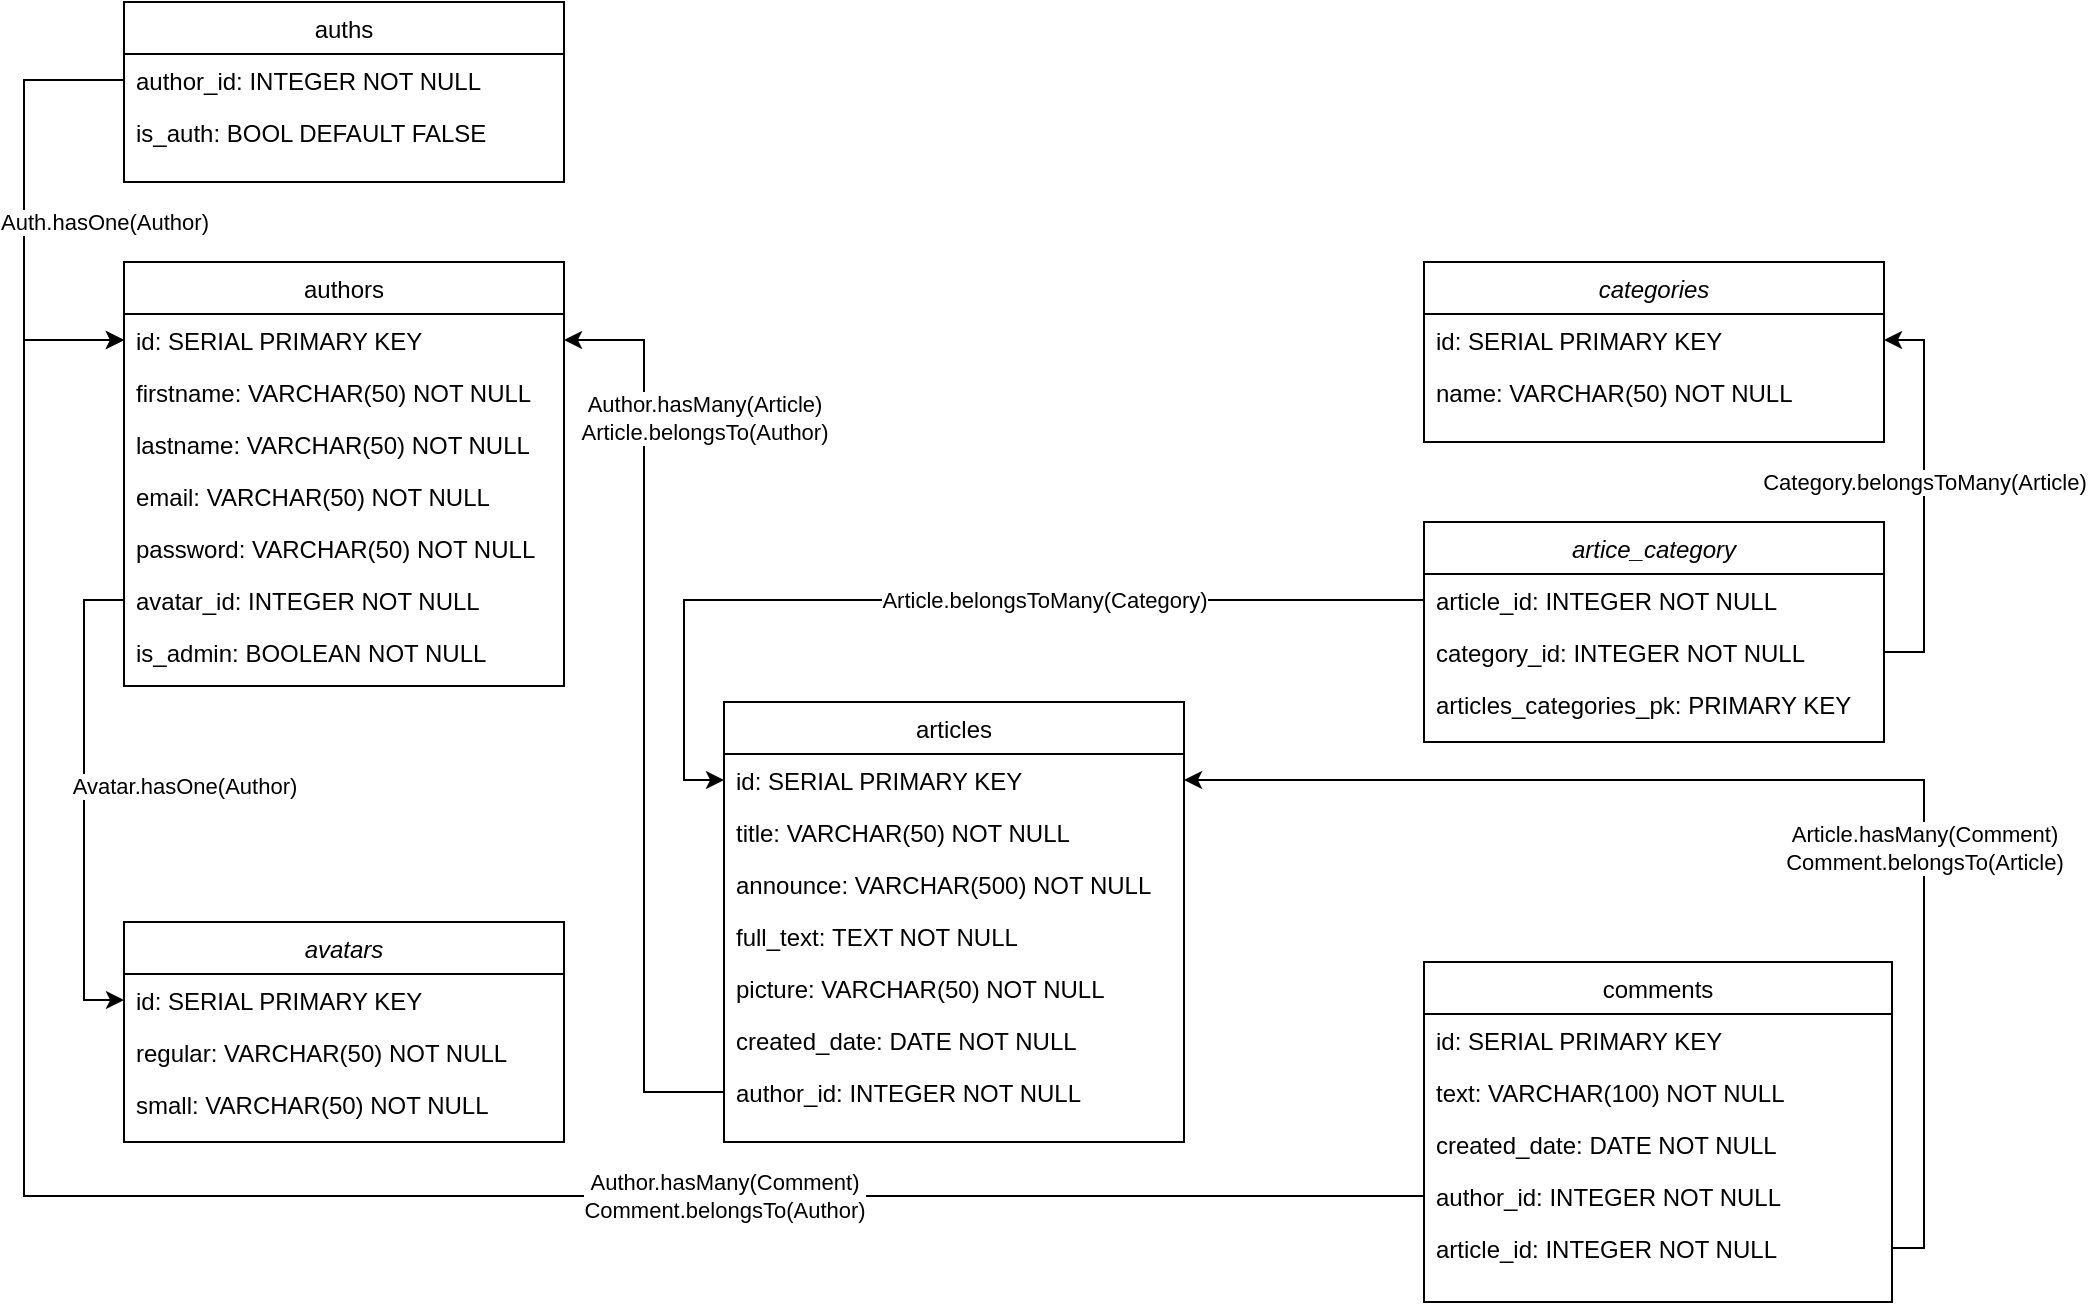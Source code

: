 <mxfile version="13.10.0" type="device"><diagram id="C5RBs43oDa-KdzZeNtuy" name="Page-1"><mxGraphModel dx="2354" dy="772" grid="1" gridSize="10" guides="1" tooltips="1" connect="1" arrows="1" fold="1" page="1" pageScale="1" pageWidth="1169" pageHeight="827" math="0" shadow="0"><root><mxCell id="WIyWlLk6GJQsqaUBKTNV-0"/><mxCell id="WIyWlLk6GJQsqaUBKTNV-1" parent="WIyWlLk6GJQsqaUBKTNV-0"/><mxCell id="sIBZP6ed0q-M89DWAa-X-18" value="Category.belongsToMany(Article)" style="edgeStyle=orthogonalEdgeStyle;rounded=0;orthogonalLoop=1;jettySize=auto;html=1;exitX=1;exitY=0.5;exitDx=0;exitDy=0;entryX=1;entryY=0.5;entryDx=0;entryDy=0;startArrow=classic;startFill=1;endArrow=none;endFill=0;" parent="WIyWlLk6GJQsqaUBKTNV-1" source="zkfFHV4jXpPFQw0GAbJ--1" target="sIBZP6ed0q-M89DWAa-X-8" edge="1"><mxGeometry x="-0.071" relative="1" as="geometry"><Array as="points"><mxPoint x="-110" y="257"/><mxPoint x="-110" y="413"/></Array><mxPoint as="offset"/></mxGeometry></mxCell><mxCell id="sIBZP6ed0q-M89DWAa-X-19" value="Article.belongsToMany(Category)" style="edgeStyle=orthogonalEdgeStyle;rounded=0;orthogonalLoop=1;jettySize=auto;html=1;exitX=0;exitY=0.5;exitDx=0;exitDy=0;entryX=0;entryY=0.5;entryDx=0;entryDy=0;" parent="WIyWlLk6GJQsqaUBKTNV-1" source="sIBZP6ed0q-M89DWAa-X-7" target="zkfFHV4jXpPFQw0GAbJ--14" edge="1"><mxGeometry x="-0.208" relative="1" as="geometry"><mxPoint as="offset"/></mxGeometry></mxCell><mxCell id="sIBZP6ed0q-M89DWAa-X-43" value="Avatar.hasOne(Author)" style="edgeStyle=orthogonalEdgeStyle;rounded=0;orthogonalLoop=1;jettySize=auto;html=1;exitX=0;exitY=0.5;exitDx=0;exitDy=0;entryX=0;entryY=0.5;entryDx=0;entryDy=0;startArrow=classic;startFill=1;endArrow=none;endFill=0;" parent="WIyWlLk6GJQsqaUBKTNV-1" source="sIBZP6ed0q-M89DWAa-X-32" target="sIBZP6ed0q-M89DWAa-X-41" edge="1"><mxGeometry x="0.058" y="-50" relative="1" as="geometry"><mxPoint as="offset"/></mxGeometry></mxCell><mxCell id="sIBZP6ed0q-M89DWAa-X-53" style="edgeStyle=orthogonalEdgeStyle;rounded=0;orthogonalLoop=1;jettySize=auto;html=1;exitX=1;exitY=0.5;exitDx=0;exitDy=0;entryX=0;entryY=0.5;entryDx=0;entryDy=0;endArrow=none;endFill=0;startArrow=classic;startFill=1;" parent="WIyWlLk6GJQsqaUBKTNV-1" source="sIBZP6ed0q-M89DWAa-X-36" target="sIBZP6ed0q-M89DWAa-X-4" edge="1"><mxGeometry relative="1" as="geometry"/></mxCell><mxCell id="-PSLUHbApzqk6ked49oc-2" value="Author.hasMany(Article)&lt;br&gt;Article.belongsTo(Author)" style="edgeLabel;html=1;align=center;verticalAlign=middle;resizable=0;points=[];" parent="sIBZP6ed0q-M89DWAa-X-53" vertex="1" connectable="0"><mxGeometry x="-0.623" y="1" relative="1" as="geometry"><mxPoint x="29" y="-7" as="offset"/></mxGeometry></mxCell><mxCell id="sIBZP6ed0q-M89DWAa-X-54" value="Author.hasMany(Comment)&lt;br&gt;Comment.belongsTo(Author)" style="edgeStyle=orthogonalEdgeStyle;rounded=0;orthogonalLoop=1;jettySize=auto;html=1;exitX=0;exitY=0.5;exitDx=0;exitDy=0;entryX=0;entryY=0.5;entryDx=0;entryDy=0;startArrow=classic;startFill=1;endArrow=none;endFill=0;" parent="WIyWlLk6GJQsqaUBKTNV-1" source="sIBZP6ed0q-M89DWAa-X-36" target="sIBZP6ed0q-M89DWAa-X-27" edge="1"><mxGeometry x="0.406" relative="1" as="geometry"><Array as="points"><mxPoint x="-1060" y="257"/><mxPoint x="-1060" y="685"/></Array><mxPoint as="offset"/></mxGeometry></mxCell><mxCell id="xtKjrQn7Yb9hIwvT28nN-2" style="edgeStyle=orthogonalEdgeStyle;rounded=0;orthogonalLoop=1;jettySize=auto;html=1;exitX=1;exitY=0.5;exitDx=0;exitDy=0;entryX=1;entryY=0.5;entryDx=0;entryDy=0;" parent="WIyWlLk6GJQsqaUBKTNV-1" source="xtKjrQn7Yb9hIwvT28nN-0" target="zkfFHV4jXpPFQw0GAbJ--14" edge="1"><mxGeometry relative="1" as="geometry"><Array as="points"><mxPoint x="-110" y="711"/><mxPoint x="-110" y="477"/></Array></mxGeometry></mxCell><mxCell id="-PSLUHbApzqk6ked49oc-1" value="Article.hasMany(Comment)&lt;br&gt;Comment.belongsTo(Article)" style="edgeLabel;html=1;align=center;verticalAlign=middle;resizable=0;points=[];" parent="xtKjrQn7Yb9hIwvT28nN-2" vertex="1" connectable="0"><mxGeometry x="-0.303" relative="1" as="geometry"><mxPoint as="offset"/></mxGeometry></mxCell><mxCell id="oq3RqlfPrP0k9tE7H6ai-7" style="edgeStyle=orthogonalEdgeStyle;rounded=0;orthogonalLoop=1;jettySize=auto;html=1;entryX=0;entryY=0.5;entryDx=0;entryDy=0;exitX=0;exitY=0.5;exitDx=0;exitDy=0;" parent="WIyWlLk6GJQsqaUBKTNV-1" source="oq3RqlfPrP0k9tE7H6ai-1" target="sIBZP6ed0q-M89DWAa-X-36" edge="1"><mxGeometry relative="1" as="geometry"><mxPoint x="-1020" y="158" as="sourcePoint"/><Array as="points"><mxPoint x="-1060" y="127"/><mxPoint x="-1060" y="257"/></Array></mxGeometry></mxCell><mxCell id="oq3RqlfPrP0k9tE7H6ai-8" value="Auth.hasOne(Author)" style="edgeLabel;html=1;align=center;verticalAlign=middle;resizable=0;points=[];" parent="oq3RqlfPrP0k9tE7H6ai-7" vertex="1" connectable="0"><mxGeometry x="-0.039" y="-1" relative="1" as="geometry"><mxPoint x="41" y="10.17" as="offset"/></mxGeometry></mxCell><mxCell id="sIBZP6ed0q-M89DWAa-X-35" value="authors" style="swimlane;fontStyle=0;align=center;verticalAlign=top;childLayout=stackLayout;horizontal=1;startSize=26;horizontalStack=0;resizeParent=1;resizeLast=0;collapsible=1;marginBottom=0;rounded=0;shadow=0;strokeWidth=1;" parent="WIyWlLk6GJQsqaUBKTNV-1" vertex="1"><mxGeometry x="-1010" y="218" width="220" height="212" as="geometry"><mxRectangle x="340" y="380" width="170" height="26" as="alternateBounds"/></mxGeometry></mxCell><mxCell id="sIBZP6ed0q-M89DWAa-X-36" value="id: SERIAL PRIMARY KEY" style="text;align=left;verticalAlign=top;spacingLeft=4;spacingRight=4;overflow=hidden;rotatable=0;points=[[0,0.5],[1,0.5]];portConstraint=eastwest;" parent="sIBZP6ed0q-M89DWAa-X-35" vertex="1"><mxGeometry y="26" width="220" height="26" as="geometry"/></mxCell><mxCell id="sIBZP6ed0q-M89DWAa-X-37" value="firstname: VARCHAR(50) NOT NULL" style="text;align=left;verticalAlign=top;spacingLeft=4;spacingRight=4;overflow=hidden;rotatable=0;points=[[0,0.5],[1,0.5]];portConstraint=eastwest;" parent="sIBZP6ed0q-M89DWAa-X-35" vertex="1"><mxGeometry y="52" width="220" height="26" as="geometry"/></mxCell><mxCell id="sIBZP6ed0q-M89DWAa-X-38" value="lastname: VARCHAR(50) NOT NULL" style="text;align=left;verticalAlign=top;spacingLeft=4;spacingRight=4;overflow=hidden;rotatable=0;points=[[0,0.5],[1,0.5]];portConstraint=eastwest;" parent="sIBZP6ed0q-M89DWAa-X-35" vertex="1"><mxGeometry y="78" width="220" height="26" as="geometry"/></mxCell><mxCell id="sIBZP6ed0q-M89DWAa-X-39" value="email: VARCHAR(50) NOT NULL" style="text;align=left;verticalAlign=top;spacingLeft=4;spacingRight=4;overflow=hidden;rotatable=0;points=[[0,0.5],[1,0.5]];portConstraint=eastwest;" parent="sIBZP6ed0q-M89DWAa-X-35" vertex="1"><mxGeometry y="104" width="220" height="26" as="geometry"/></mxCell><mxCell id="AIYnIqs9YWHL7tV_ErEL-0" value="password: VARCHAR(50) NOT NULL" style="text;align=left;verticalAlign=top;spacingLeft=4;spacingRight=4;overflow=hidden;rotatable=0;points=[[0,0.5],[1,0.5]];portConstraint=eastwest;" parent="sIBZP6ed0q-M89DWAa-X-35" vertex="1"><mxGeometry y="130" width="220" height="26" as="geometry"/></mxCell><mxCell id="sIBZP6ed0q-M89DWAa-X-41" value="avatar_id: INTEGER NOT NULL" style="text;align=left;verticalAlign=top;spacingLeft=4;spacingRight=4;overflow=hidden;rotatable=0;points=[[0,0.5],[1,0.5]];portConstraint=eastwest;" parent="sIBZP6ed0q-M89DWAa-X-35" vertex="1"><mxGeometry y="156" width="220" height="26" as="geometry"/></mxCell><mxCell id="BSeKOqZn_UYF5U6Zus08-0" value="is_admin: BOOLEAN NOT NULL" style="text;align=left;verticalAlign=top;spacingLeft=4;spacingRight=4;overflow=hidden;rotatable=0;points=[[0,0.5],[1,0.5]];portConstraint=eastwest;" vertex="1" parent="sIBZP6ed0q-M89DWAa-X-35"><mxGeometry y="182" width="220" height="26" as="geometry"/></mxCell><mxCell id="zkfFHV4jXpPFQw0GAbJ--0" value="categories" style="swimlane;fontStyle=2;align=center;verticalAlign=top;childLayout=stackLayout;horizontal=1;startSize=26;horizontalStack=0;resizeParent=1;resizeLast=0;collapsible=1;marginBottom=0;rounded=0;shadow=0;strokeWidth=1;" parent="WIyWlLk6GJQsqaUBKTNV-1" vertex="1"><mxGeometry x="-360" y="218" width="230" height="90" as="geometry"><mxRectangle x="230" y="140" width="160" height="26" as="alternateBounds"/></mxGeometry></mxCell><mxCell id="zkfFHV4jXpPFQw0GAbJ--1" value="id: SERIAL PRIMARY KEY" style="text;align=left;verticalAlign=top;spacingLeft=4;spacingRight=4;overflow=hidden;rotatable=0;points=[[0,0.5],[1,0.5]];portConstraint=eastwest;" parent="zkfFHV4jXpPFQw0GAbJ--0" vertex="1"><mxGeometry y="26" width="230" height="26" as="geometry"/></mxCell><mxCell id="zkfFHV4jXpPFQw0GAbJ--2" value="name: VARCHAR(50) NOT NULL" style="text;align=left;verticalAlign=top;spacingLeft=4;spacingRight=4;overflow=hidden;rotatable=0;points=[[0,0.5],[1,0.5]];portConstraint=eastwest;rounded=0;shadow=0;html=0;" parent="zkfFHV4jXpPFQw0GAbJ--0" vertex="1"><mxGeometry y="52" width="230" height="26" as="geometry"/></mxCell><mxCell id="sIBZP6ed0q-M89DWAa-X-6" value="artice_category" style="swimlane;fontStyle=2;align=center;verticalAlign=top;childLayout=stackLayout;horizontal=1;startSize=26;horizontalStack=0;resizeParent=1;resizeLast=0;collapsible=1;marginBottom=0;rounded=0;shadow=0;strokeWidth=1;" parent="WIyWlLk6GJQsqaUBKTNV-1" vertex="1"><mxGeometry x="-360" y="348" width="230" height="110" as="geometry"><mxRectangle x="230" y="140" width="160" height="26" as="alternateBounds"/></mxGeometry></mxCell><mxCell id="sIBZP6ed0q-M89DWAa-X-7" value="article_id: INTEGER NOT NULL" style="text;align=left;verticalAlign=top;spacingLeft=4;spacingRight=4;overflow=hidden;rotatable=0;points=[[0,0.5],[1,0.5]];portConstraint=eastwest;" parent="sIBZP6ed0q-M89DWAa-X-6" vertex="1"><mxGeometry y="26" width="230" height="26" as="geometry"/></mxCell><mxCell id="sIBZP6ed0q-M89DWAa-X-8" value="category_id: INTEGER NOT NULL" style="text;align=left;verticalAlign=top;spacingLeft=4;spacingRight=4;overflow=hidden;rotatable=0;points=[[0,0.5],[1,0.5]];portConstraint=eastwest;rounded=0;shadow=0;html=0;" parent="sIBZP6ed0q-M89DWAa-X-6" vertex="1"><mxGeometry y="52" width="230" height="26" as="geometry"/></mxCell><mxCell id="sIBZP6ed0q-M89DWAa-X-10" value="articles_categories_pk: PRIMARY KEY" style="text;align=left;verticalAlign=top;spacingLeft=4;spacingRight=4;overflow=hidden;rotatable=0;points=[[0,0.5],[1,0.5]];portConstraint=eastwest;rounded=0;shadow=0;html=0;" parent="sIBZP6ed0q-M89DWAa-X-6" vertex="1"><mxGeometry y="78" width="230" height="26" as="geometry"/></mxCell><mxCell id="zkfFHV4jXpPFQw0GAbJ--13" value="articles" style="swimlane;fontStyle=0;align=center;verticalAlign=top;childLayout=stackLayout;horizontal=1;startSize=26;horizontalStack=0;resizeParent=1;resizeLast=0;collapsible=1;marginBottom=0;rounded=0;shadow=0;strokeWidth=1;" parent="WIyWlLk6GJQsqaUBKTNV-1" vertex="1"><mxGeometry x="-710" y="438" width="230" height="220" as="geometry"><mxRectangle x="340" y="380" width="170" height="26" as="alternateBounds"/></mxGeometry></mxCell><mxCell id="zkfFHV4jXpPFQw0GAbJ--14" value="id: SERIAL PRIMARY KEY" style="text;align=left;verticalAlign=top;spacingLeft=4;spacingRight=4;overflow=hidden;rotatable=0;points=[[0,0.5],[1,0.5]];portConstraint=eastwest;" parent="zkfFHV4jXpPFQw0GAbJ--13" vertex="1"><mxGeometry y="26" width="230" height="26" as="geometry"/></mxCell><mxCell id="sIBZP6ed0q-M89DWAa-X-0" value="title: VARCHAR(50) NOT NULL" style="text;align=left;verticalAlign=top;spacingLeft=4;spacingRight=4;overflow=hidden;rotatable=0;points=[[0,0.5],[1,0.5]];portConstraint=eastwest;" parent="zkfFHV4jXpPFQw0GAbJ--13" vertex="1"><mxGeometry y="52" width="230" height="26" as="geometry"/></mxCell><mxCell id="sIBZP6ed0q-M89DWAa-X-1" value="announce: VARCHAR(500) NOT NULL" style="text;align=left;verticalAlign=top;spacingLeft=4;spacingRight=4;overflow=hidden;rotatable=0;points=[[0,0.5],[1,0.5]];portConstraint=eastwest;" parent="zkfFHV4jXpPFQw0GAbJ--13" vertex="1"><mxGeometry y="78" width="230" height="26" as="geometry"/></mxCell><mxCell id="sIBZP6ed0q-M89DWAa-X-2" value="full_text: TEXT NOT NULL" style="text;align=left;verticalAlign=top;spacingLeft=4;spacingRight=4;overflow=hidden;rotatable=0;points=[[0,0.5],[1,0.5]];portConstraint=eastwest;" parent="zkfFHV4jXpPFQw0GAbJ--13" vertex="1"><mxGeometry y="104" width="230" height="26" as="geometry"/></mxCell><mxCell id="sIBZP6ed0q-M89DWAa-X-3" value="picture: VARCHAR(50) NOT NULL" style="text;align=left;verticalAlign=top;spacingLeft=4;spacingRight=4;overflow=hidden;rotatable=0;points=[[0,0.5],[1,0.5]];portConstraint=eastwest;" parent="zkfFHV4jXpPFQw0GAbJ--13" vertex="1"><mxGeometry y="130" width="230" height="26" as="geometry"/></mxCell><mxCell id="AIYnIqs9YWHL7tV_ErEL-1" value="created_date: DATE NOT NULL" style="text;align=left;verticalAlign=top;spacingLeft=4;spacingRight=4;overflow=hidden;rotatable=0;points=[[0,0.5],[1,0.5]];portConstraint=eastwest;rounded=0;shadow=0;html=0;" parent="zkfFHV4jXpPFQw0GAbJ--13" vertex="1"><mxGeometry y="156" width="230" height="26" as="geometry"/></mxCell><mxCell id="sIBZP6ed0q-M89DWAa-X-4" value="author_id: INTEGER NOT NULL" style="text;align=left;verticalAlign=top;spacingLeft=4;spacingRight=4;overflow=hidden;rotatable=0;points=[[0,0.5],[1,0.5]];portConstraint=eastwest;" parent="zkfFHV4jXpPFQw0GAbJ--13" vertex="1"><mxGeometry y="182" width="230" height="26" as="geometry"/></mxCell><mxCell id="sIBZP6ed0q-M89DWAa-X-31" value="avatars" style="swimlane;fontStyle=2;align=center;verticalAlign=top;childLayout=stackLayout;horizontal=1;startSize=26;horizontalStack=0;resizeParent=1;resizeLast=0;collapsible=1;marginBottom=0;rounded=0;shadow=0;strokeWidth=1;" parent="WIyWlLk6GJQsqaUBKTNV-1" vertex="1"><mxGeometry x="-1010" y="548" width="220" height="110" as="geometry"><mxRectangle x="230" y="140" width="160" height="26" as="alternateBounds"/></mxGeometry></mxCell><mxCell id="sIBZP6ed0q-M89DWAa-X-32" value="id: SERIAL PRIMARY KEY" style="text;align=left;verticalAlign=top;spacingLeft=4;spacingRight=4;overflow=hidden;rotatable=0;points=[[0,0.5],[1,0.5]];portConstraint=eastwest;" parent="sIBZP6ed0q-M89DWAa-X-31" vertex="1"><mxGeometry y="26" width="220" height="26" as="geometry"/></mxCell><mxCell id="sIBZP6ed0q-M89DWAa-X-33" value="regular: VARCHAR(50) NOT NULL" style="text;align=left;verticalAlign=top;spacingLeft=4;spacingRight=4;overflow=hidden;rotatable=0;points=[[0,0.5],[1,0.5]];portConstraint=eastwest;rounded=0;shadow=0;html=0;" parent="sIBZP6ed0q-M89DWAa-X-31" vertex="1"><mxGeometry y="52" width="220" height="26" as="geometry"/></mxCell><mxCell id="sIBZP6ed0q-M89DWAa-X-34" value="small: VARCHAR(50) NOT NULL" style="text;align=left;verticalAlign=top;spacingLeft=4;spacingRight=4;overflow=hidden;rotatable=0;points=[[0,0.5],[1,0.5]];portConstraint=eastwest;rounded=0;shadow=0;html=0;" parent="sIBZP6ed0q-M89DWAa-X-31" vertex="1"><mxGeometry y="78" width="220" height="26" as="geometry"/></mxCell><mxCell id="sIBZP6ed0q-M89DWAa-X-21" value="comments" style="swimlane;fontStyle=0;align=center;verticalAlign=top;childLayout=stackLayout;horizontal=1;startSize=26;horizontalStack=0;resizeParent=1;resizeLast=0;collapsible=1;marginBottom=0;rounded=0;shadow=0;strokeWidth=1;" parent="WIyWlLk6GJQsqaUBKTNV-1" vertex="1"><mxGeometry x="-360" y="568" width="234" height="170" as="geometry"><mxRectangle x="340" y="380" width="170" height="26" as="alternateBounds"/></mxGeometry></mxCell><mxCell id="sIBZP6ed0q-M89DWAa-X-22" value="id: SERIAL PRIMARY KEY" style="text;align=left;verticalAlign=top;spacingLeft=4;spacingRight=4;overflow=hidden;rotatable=0;points=[[0,0.5],[1,0.5]];portConstraint=eastwest;" parent="sIBZP6ed0q-M89DWAa-X-21" vertex="1"><mxGeometry y="26" width="234" height="26" as="geometry"/></mxCell><mxCell id="sIBZP6ed0q-M89DWAa-X-23" value="text: VARCHAR(100) NOT NULL" style="text;align=left;verticalAlign=top;spacingLeft=4;spacingRight=4;overflow=hidden;rotatable=0;points=[[0,0.5],[1,0.5]];portConstraint=eastwest;" parent="sIBZP6ed0q-M89DWAa-X-21" vertex="1"><mxGeometry y="52" width="234" height="26" as="geometry"/></mxCell><mxCell id="AIYnIqs9YWHL7tV_ErEL-2" value="created_date: DATE NOT NULL" style="text;align=left;verticalAlign=top;spacingLeft=4;spacingRight=4;overflow=hidden;rotatable=0;points=[[0,0.5],[1,0.5]];portConstraint=eastwest;rounded=0;shadow=0;html=0;" parent="sIBZP6ed0q-M89DWAa-X-21" vertex="1"><mxGeometry y="78" width="234" height="26" as="geometry"/></mxCell><mxCell id="sIBZP6ed0q-M89DWAa-X-27" value="author_id: INTEGER NOT NULL" style="text;align=left;verticalAlign=top;spacingLeft=4;spacingRight=4;overflow=hidden;rotatable=0;points=[[0,0.5],[1,0.5]];portConstraint=eastwest;" parent="sIBZP6ed0q-M89DWAa-X-21" vertex="1"><mxGeometry y="104" width="234" height="26" as="geometry"/></mxCell><mxCell id="sIBZP6ed0q-M89DWAa-X-29" style="edgeStyle=orthogonalEdgeStyle;rounded=0;orthogonalLoop=1;jettySize=auto;html=1;exitX=1;exitY=0.5;exitDx=0;exitDy=0;" parent="sIBZP6ed0q-M89DWAa-X-21" edge="1"><mxGeometry relative="1" as="geometry"><mxPoint x="234" y="117" as="sourcePoint"/><mxPoint x="234" y="117" as="targetPoint"/></mxGeometry></mxCell><mxCell id="xtKjrQn7Yb9hIwvT28nN-0" value="article_id: INTEGER NOT NULL" style="text;align=left;verticalAlign=top;spacingLeft=4;spacingRight=4;overflow=hidden;rotatable=0;points=[[0,0.5],[1,0.5]];portConstraint=eastwest;rounded=0;shadow=0;html=0;" parent="sIBZP6ed0q-M89DWAa-X-21" vertex="1"><mxGeometry y="130" width="234" height="26" as="geometry"/></mxCell><mxCell id="oq3RqlfPrP0k9tE7H6ai-0" value="auths" style="swimlane;fontStyle=0;align=center;verticalAlign=top;childLayout=stackLayout;horizontal=1;startSize=26;horizontalStack=0;resizeParent=1;resizeLast=0;collapsible=1;marginBottom=0;rounded=0;shadow=0;strokeWidth=1;" parent="WIyWlLk6GJQsqaUBKTNV-1" vertex="1"><mxGeometry x="-1010" y="88" width="220" height="90" as="geometry"><mxRectangle x="340" y="380" width="170" height="26" as="alternateBounds"/></mxGeometry></mxCell><mxCell id="oq3RqlfPrP0k9tE7H6ai-1" value="author_id: INTEGER NOT NULL" style="text;align=left;verticalAlign=top;spacingLeft=4;spacingRight=4;overflow=hidden;rotatable=0;points=[[0,0.5],[1,0.5]];portConstraint=eastwest;" parent="oq3RqlfPrP0k9tE7H6ai-0" vertex="1"><mxGeometry y="26" width="220" height="26" as="geometry"/></mxCell><mxCell id="oq3RqlfPrP0k9tE7H6ai-2" value="is_auth: BOOL DEFAULT FALSE" style="text;align=left;verticalAlign=top;spacingLeft=4;spacingRight=4;overflow=hidden;rotatable=0;points=[[0,0.5],[1,0.5]];portConstraint=eastwest;" parent="oq3RqlfPrP0k9tE7H6ai-0" vertex="1"><mxGeometry y="52" width="220" height="26" as="geometry"/></mxCell></root></mxGraphModel></diagram></mxfile>